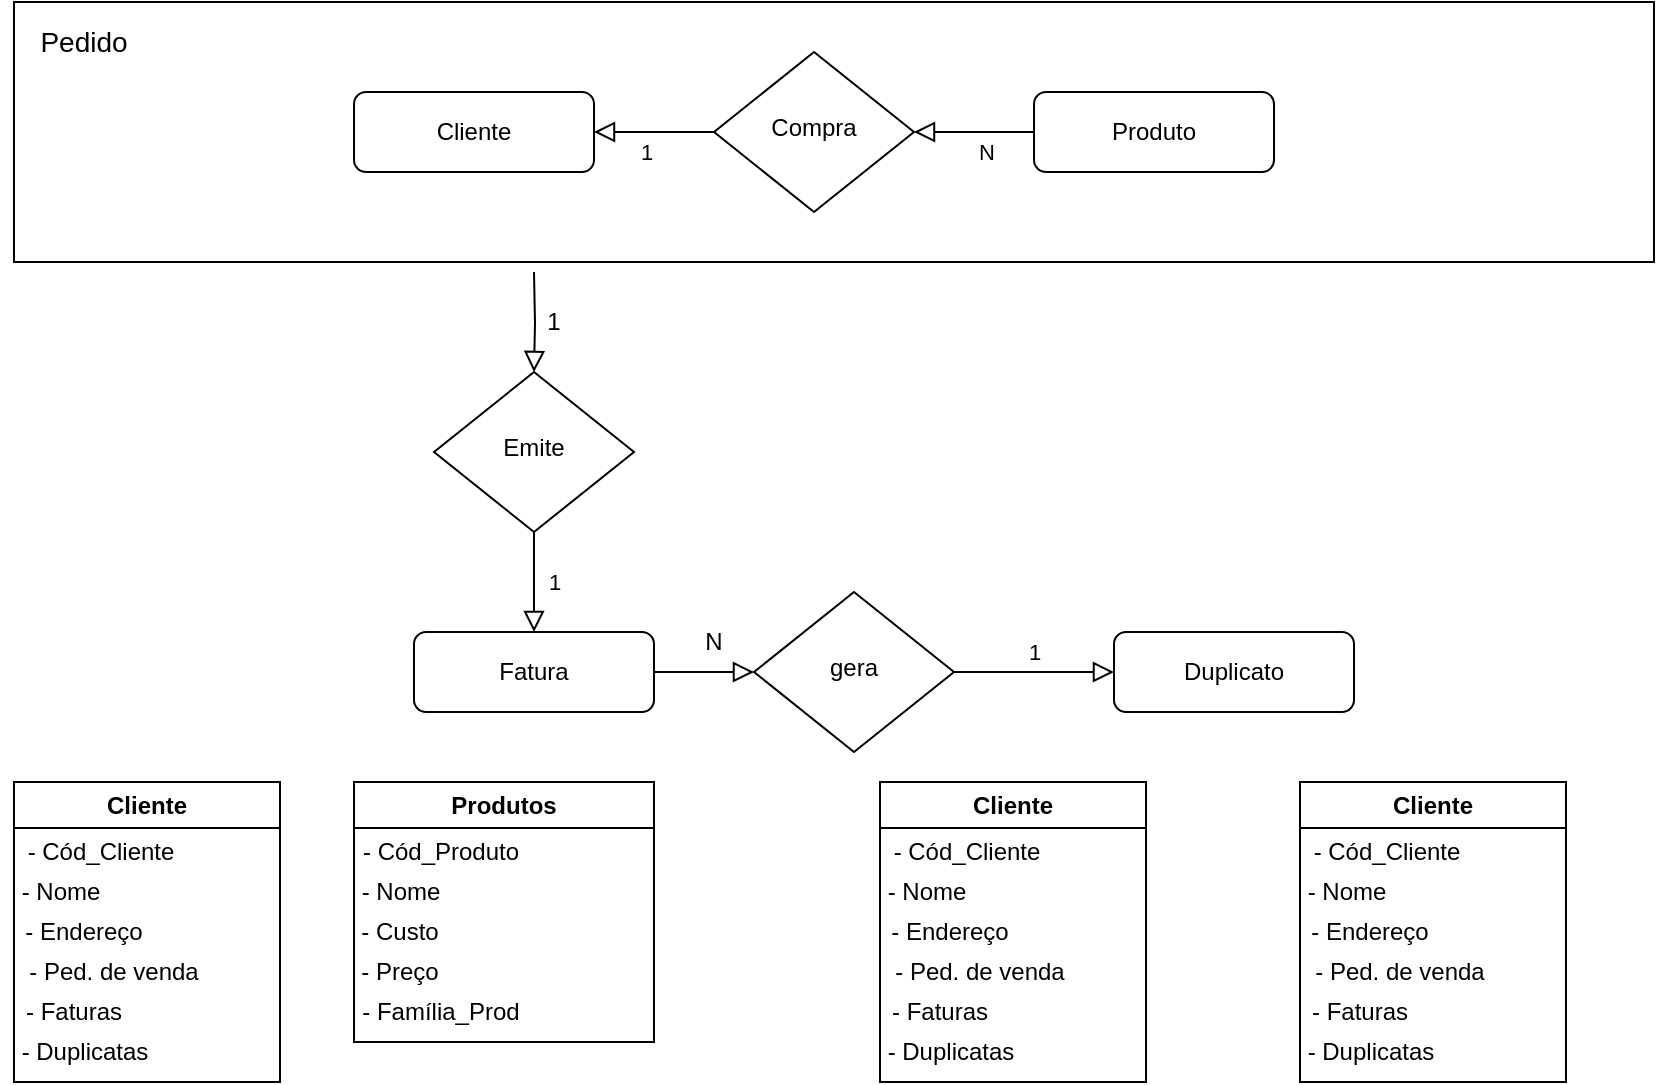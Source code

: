 <mxfile version="24.4.9" type="github">
  <diagram name="Page-1" id="T-2H2aQdHrZzVJMEs0BF">
    <mxGraphModel dx="1426" dy="785" grid="1" gridSize="10" guides="1" tooltips="1" connect="1" arrows="1" fold="1" page="1" pageScale="1" pageWidth="827" pageHeight="1169" math="0" shadow="0">
      <root>
        <mxCell id="0" />
        <mxCell id="1" parent="0" />
        <mxCell id="4Qg2N8t3_j5z-wnxJr81-1" value="" style="rounded=0;whiteSpace=wrap;html=1;" vertex="1" parent="1">
          <mxGeometry x="7" y="10" width="820" height="130" as="geometry" />
        </mxCell>
        <mxCell id="4Qg2N8t3_j5z-wnxJr81-2" value="" style="rounded=0;html=1;jettySize=auto;orthogonalLoop=1;fontSize=11;endArrow=block;endFill=0;endSize=8;strokeWidth=1;shadow=0;labelBackgroundColor=none;edgeStyle=orthogonalEdgeStyle;" edge="1" parent="1">
          <mxGeometry relative="1" as="geometry">
            <mxPoint x="670" y="720" as="targetPoint" />
          </mxGeometry>
        </mxCell>
        <mxCell id="4Qg2N8t3_j5z-wnxJr81-3" value="N" style="rounded=0;html=1;jettySize=auto;orthogonalLoop=1;fontSize=11;endArrow=block;endFill=0;endSize=8;strokeWidth=1;shadow=0;labelBackgroundColor=none;edgeStyle=orthogonalEdgeStyle;" edge="1" parent="1" source="4Qg2N8t3_j5z-wnxJr81-13" target="4Qg2N8t3_j5z-wnxJr81-8">
          <mxGeometry x="-0.2" y="10" relative="1" as="geometry">
            <mxPoint as="offset" />
          </mxGeometry>
        </mxCell>
        <mxCell id="4Qg2N8t3_j5z-wnxJr81-4" value="1" style="edgeStyle=orthogonalEdgeStyle;rounded=0;html=1;jettySize=auto;orthogonalLoop=1;fontSize=11;endArrow=block;endFill=0;endSize=8;strokeWidth=1;shadow=0;labelBackgroundColor=none;exitX=1;exitY=0.5;exitDx=0;exitDy=0;" edge="1" parent="1" source="4Qg2N8t3_j5z-wnxJr81-12" target="4Qg2N8t3_j5z-wnxJr81-5">
          <mxGeometry y="10" relative="1" as="geometry">
            <mxPoint as="offset" />
          </mxGeometry>
        </mxCell>
        <mxCell id="4Qg2N8t3_j5z-wnxJr81-5" value="Duplicato" style="rounded=1;whiteSpace=wrap;html=1;fontSize=12;glass=0;strokeWidth=1;shadow=0;" vertex="1" parent="1">
          <mxGeometry x="557" y="325" width="120" height="40" as="geometry" />
        </mxCell>
        <mxCell id="4Qg2N8t3_j5z-wnxJr81-6" value="1" style="rounded=0;html=1;jettySize=auto;orthogonalLoop=1;fontSize=11;endArrow=block;endFill=0;endSize=8;strokeWidth=1;shadow=0;labelBackgroundColor=none;edgeStyle=orthogonalEdgeStyle;" edge="1" parent="1" source="4Qg2N8t3_j5z-wnxJr81-8" target="4Qg2N8t3_j5z-wnxJr81-9">
          <mxGeometry x="0.143" y="10" relative="1" as="geometry">
            <mxPoint as="offset" />
          </mxGeometry>
        </mxCell>
        <mxCell id="4Qg2N8t3_j5z-wnxJr81-7" value="1" style="edgeStyle=orthogonalEdgeStyle;rounded=0;html=1;jettySize=auto;orthogonalLoop=1;fontSize=11;endArrow=block;endFill=0;endSize=8;strokeWidth=1;shadow=0;labelBackgroundColor=none;" edge="1" parent="1" source="4Qg2N8t3_j5z-wnxJr81-16" target="4Qg2N8t3_j5z-wnxJr81-10">
          <mxGeometry y="10" relative="1" as="geometry">
            <mxPoint as="offset" />
            <mxPoint x="267" y="145" as="sourcePoint" />
          </mxGeometry>
        </mxCell>
        <mxCell id="4Qg2N8t3_j5z-wnxJr81-8" value="Compra" style="rhombus;whiteSpace=wrap;html=1;shadow=0;fontFamily=Helvetica;fontSize=12;align=center;strokeWidth=1;spacing=6;spacingTop=-4;" vertex="1" parent="1">
          <mxGeometry x="357" y="35" width="100" height="80" as="geometry" />
        </mxCell>
        <mxCell id="4Qg2N8t3_j5z-wnxJr81-9" value="Cliente" style="rounded=1;whiteSpace=wrap;html=1;fontSize=12;glass=0;strokeWidth=1;shadow=0;" vertex="1" parent="1">
          <mxGeometry x="177" y="55" width="120" height="40" as="geometry" />
        </mxCell>
        <mxCell id="4Qg2N8t3_j5z-wnxJr81-10" value="Fatura" style="rounded=1;whiteSpace=wrap;html=1;fontSize=12;glass=0;strokeWidth=1;shadow=0;" vertex="1" parent="1">
          <mxGeometry x="207" y="325" width="120" height="40" as="geometry" />
        </mxCell>
        <mxCell id="4Qg2N8t3_j5z-wnxJr81-11" value="" style="edgeStyle=orthogonalEdgeStyle;rounded=0;html=1;jettySize=auto;orthogonalLoop=1;fontSize=11;endArrow=block;endFill=0;endSize=8;strokeWidth=1;shadow=0;labelBackgroundColor=none;exitX=1;exitY=0.5;exitDx=0;exitDy=0;" edge="1" parent="1" source="4Qg2N8t3_j5z-wnxJr81-10" target="4Qg2N8t3_j5z-wnxJr81-12">
          <mxGeometry y="10" relative="1" as="geometry">
            <mxPoint as="offset" />
            <mxPoint x="337" y="245" as="sourcePoint" />
            <mxPoint x="487" y="245" as="targetPoint" />
          </mxGeometry>
        </mxCell>
        <mxCell id="4Qg2N8t3_j5z-wnxJr81-12" value="gera" style="rhombus;whiteSpace=wrap;html=1;shadow=0;fontFamily=Helvetica;fontSize=12;align=center;strokeWidth=1;spacing=6;spacingTop=-4;" vertex="1" parent="1">
          <mxGeometry x="377" y="305" width="100" height="80" as="geometry" />
        </mxCell>
        <mxCell id="4Qg2N8t3_j5z-wnxJr81-13" value="Produto" style="rounded=1;whiteSpace=wrap;html=1;fontSize=12;glass=0;strokeWidth=1;shadow=0;" vertex="1" parent="1">
          <mxGeometry x="517" y="55" width="120" height="40" as="geometry" />
        </mxCell>
        <mxCell id="4Qg2N8t3_j5z-wnxJr81-14" value="&lt;font style=&quot;font-size: 14px;&quot;&gt;Pedido&lt;/font&gt;" style="text;strokeColor=none;align=center;fillColor=none;html=1;verticalAlign=middle;whiteSpace=wrap;rounded=0;" vertex="1" parent="1">
          <mxGeometry x="7" y="15" width="70" height="30" as="geometry" />
        </mxCell>
        <mxCell id="4Qg2N8t3_j5z-wnxJr81-15" value="" style="edgeStyle=orthogonalEdgeStyle;rounded=0;html=1;jettySize=auto;orthogonalLoop=1;fontSize=11;endArrow=block;endFill=0;endSize=8;strokeWidth=1;shadow=0;labelBackgroundColor=none;" edge="1" parent="1" target="4Qg2N8t3_j5z-wnxJr81-16">
          <mxGeometry y="10" relative="1" as="geometry">
            <mxPoint as="offset" />
            <mxPoint x="267" y="145" as="sourcePoint" />
            <mxPoint x="267" y="275" as="targetPoint" />
          </mxGeometry>
        </mxCell>
        <mxCell id="4Qg2N8t3_j5z-wnxJr81-16" value="Emite" style="rhombus;whiteSpace=wrap;html=1;shadow=0;fontFamily=Helvetica;fontSize=12;align=center;strokeWidth=1;spacing=6;spacingTop=-4;" vertex="1" parent="1">
          <mxGeometry x="217" y="195" width="100" height="80" as="geometry" />
        </mxCell>
        <mxCell id="4Qg2N8t3_j5z-wnxJr81-17" value="N" style="text;strokeColor=none;align=center;fillColor=none;html=1;verticalAlign=middle;whiteSpace=wrap;rounded=0;" vertex="1" parent="1">
          <mxGeometry x="327" y="315" width="60" height="30" as="geometry" />
        </mxCell>
        <mxCell id="4Qg2N8t3_j5z-wnxJr81-18" value="1" style="text;strokeColor=none;align=center;fillColor=none;html=1;verticalAlign=middle;whiteSpace=wrap;rounded=0;" vertex="1" parent="1">
          <mxGeometry x="247" y="155" width="60" height="30" as="geometry" />
        </mxCell>
        <mxCell id="4Qg2N8t3_j5z-wnxJr81-19" value="Cliente" style="swimlane;whiteSpace=wrap;html=1;" vertex="1" parent="1">
          <mxGeometry x="7" y="400" width="133" height="150" as="geometry">
            <mxRectangle x="7" y="400" width="140" height="30" as="alternateBounds" />
          </mxGeometry>
        </mxCell>
        <mxCell id="4Qg2N8t3_j5z-wnxJr81-20" value="- Cód_Cliente" style="text;html=1;align=center;verticalAlign=middle;resizable=0;points=[];autosize=1;strokeColor=none;fillColor=none;" vertex="1" parent="4Qg2N8t3_j5z-wnxJr81-19">
          <mxGeometry x="-7" y="20" width="100" height="30" as="geometry" />
        </mxCell>
        <mxCell id="4Qg2N8t3_j5z-wnxJr81-21" value="- Nome" style="text;html=1;align=center;verticalAlign=middle;resizable=0;points=[];autosize=1;strokeColor=none;fillColor=none;" vertex="1" parent="4Qg2N8t3_j5z-wnxJr81-19">
          <mxGeometry x="-7" y="40" width="60" height="30" as="geometry" />
        </mxCell>
        <mxCell id="4Qg2N8t3_j5z-wnxJr81-22" value="- Endereço" style="text;strokeColor=none;align=center;fillColor=none;html=1;verticalAlign=middle;whiteSpace=wrap;rounded=0;" vertex="1" parent="4Qg2N8t3_j5z-wnxJr81-19">
          <mxGeometry y="60" width="70" height="30" as="geometry" />
        </mxCell>
        <mxCell id="4Qg2N8t3_j5z-wnxJr81-23" value="- Ped. de venda" style="text;strokeColor=none;align=center;fillColor=none;html=1;verticalAlign=middle;whiteSpace=wrap;rounded=0;" vertex="1" parent="4Qg2N8t3_j5z-wnxJr81-19">
          <mxGeometry y="80" width="100" height="30" as="geometry" />
        </mxCell>
        <mxCell id="4Qg2N8t3_j5z-wnxJr81-24" value="- Faturas" style="text;strokeColor=none;align=center;fillColor=none;html=1;verticalAlign=middle;whiteSpace=wrap;rounded=0;" vertex="1" parent="4Qg2N8t3_j5z-wnxJr81-19">
          <mxGeometry y="100" width="60" height="30" as="geometry" />
        </mxCell>
        <mxCell id="4Qg2N8t3_j5z-wnxJr81-25" value="- Duplicatas" style="text;strokeColor=none;align=center;fillColor=none;html=1;verticalAlign=middle;whiteSpace=wrap;rounded=0;" vertex="1" parent="4Qg2N8t3_j5z-wnxJr81-19">
          <mxGeometry x="-7" y="120" width="85" height="30" as="geometry" />
        </mxCell>
        <mxCell id="4Qg2N8t3_j5z-wnxJr81-26" value="Produtos" style="swimlane;whiteSpace=wrap;html=1;" vertex="1" parent="1">
          <mxGeometry x="177" y="400" width="150" height="130" as="geometry">
            <mxRectangle x="7" y="400" width="140" height="30" as="alternateBounds" />
          </mxGeometry>
        </mxCell>
        <mxCell id="4Qg2N8t3_j5z-wnxJr81-27" value="- Cód_Produto" style="text;html=1;align=center;verticalAlign=middle;resizable=0;points=[];autosize=1;strokeColor=none;fillColor=none;" vertex="1" parent="4Qg2N8t3_j5z-wnxJr81-26">
          <mxGeometry x="-7" y="20" width="100" height="30" as="geometry" />
        </mxCell>
        <mxCell id="4Qg2N8t3_j5z-wnxJr81-28" value="- Nome" style="text;html=1;align=center;verticalAlign=middle;resizable=0;points=[];autosize=1;strokeColor=none;fillColor=none;" vertex="1" parent="4Qg2N8t3_j5z-wnxJr81-26">
          <mxGeometry x="-7" y="40" width="60" height="30" as="geometry" />
        </mxCell>
        <mxCell id="4Qg2N8t3_j5z-wnxJr81-29" value="- Custo" style="text;strokeColor=none;align=center;fillColor=none;html=1;verticalAlign=middle;whiteSpace=wrap;rounded=0;" vertex="1" parent="4Qg2N8t3_j5z-wnxJr81-26">
          <mxGeometry x="-2" y="60" width="50" height="30" as="geometry" />
        </mxCell>
        <mxCell id="4Qg2N8t3_j5z-wnxJr81-30" value="- Preço" style="text;strokeColor=none;align=center;fillColor=none;html=1;verticalAlign=middle;whiteSpace=wrap;rounded=0;" vertex="1" parent="4Qg2N8t3_j5z-wnxJr81-26">
          <mxGeometry x="-27" y="80" width="100" height="30" as="geometry" />
        </mxCell>
        <mxCell id="4Qg2N8t3_j5z-wnxJr81-31" value="- Família_Prod" style="text;strokeColor=none;align=center;fillColor=none;html=1;verticalAlign=middle;whiteSpace=wrap;rounded=0;" vertex="1" parent="4Qg2N8t3_j5z-wnxJr81-26">
          <mxGeometry x="-17.25" y="100" width="120.5" height="30" as="geometry" />
        </mxCell>
        <mxCell id="4Qg2N8t3_j5z-wnxJr81-32" value="Cliente" style="swimlane;whiteSpace=wrap;html=1;" vertex="1" parent="1">
          <mxGeometry x="440" y="400" width="133" height="150" as="geometry">
            <mxRectangle x="7" y="400" width="140" height="30" as="alternateBounds" />
          </mxGeometry>
        </mxCell>
        <mxCell id="4Qg2N8t3_j5z-wnxJr81-33" value="- Cód_Cliente" style="text;html=1;align=center;verticalAlign=middle;resizable=0;points=[];autosize=1;strokeColor=none;fillColor=none;" vertex="1" parent="4Qg2N8t3_j5z-wnxJr81-32">
          <mxGeometry x="-7" y="20" width="100" height="30" as="geometry" />
        </mxCell>
        <mxCell id="4Qg2N8t3_j5z-wnxJr81-34" value="- Nome" style="text;html=1;align=center;verticalAlign=middle;resizable=0;points=[];autosize=1;strokeColor=none;fillColor=none;" vertex="1" parent="4Qg2N8t3_j5z-wnxJr81-32">
          <mxGeometry x="-7" y="40" width="60" height="30" as="geometry" />
        </mxCell>
        <mxCell id="4Qg2N8t3_j5z-wnxJr81-35" value="- Endereço" style="text;strokeColor=none;align=center;fillColor=none;html=1;verticalAlign=middle;whiteSpace=wrap;rounded=0;" vertex="1" parent="4Qg2N8t3_j5z-wnxJr81-32">
          <mxGeometry y="60" width="70" height="30" as="geometry" />
        </mxCell>
        <mxCell id="4Qg2N8t3_j5z-wnxJr81-36" value="- Ped. de venda" style="text;strokeColor=none;align=center;fillColor=none;html=1;verticalAlign=middle;whiteSpace=wrap;rounded=0;" vertex="1" parent="4Qg2N8t3_j5z-wnxJr81-32">
          <mxGeometry y="80" width="100" height="30" as="geometry" />
        </mxCell>
        <mxCell id="4Qg2N8t3_j5z-wnxJr81-37" value="- Faturas" style="text;strokeColor=none;align=center;fillColor=none;html=1;verticalAlign=middle;whiteSpace=wrap;rounded=0;" vertex="1" parent="4Qg2N8t3_j5z-wnxJr81-32">
          <mxGeometry y="100" width="60" height="30" as="geometry" />
        </mxCell>
        <mxCell id="4Qg2N8t3_j5z-wnxJr81-38" value="- Duplicatas" style="text;strokeColor=none;align=center;fillColor=none;html=1;verticalAlign=middle;whiteSpace=wrap;rounded=0;" vertex="1" parent="4Qg2N8t3_j5z-wnxJr81-32">
          <mxGeometry x="-7" y="120" width="85" height="30" as="geometry" />
        </mxCell>
        <mxCell id="4Qg2N8t3_j5z-wnxJr81-39" value="Cliente" style="swimlane;whiteSpace=wrap;html=1;" vertex="1" parent="1">
          <mxGeometry x="650" y="400" width="133" height="150" as="geometry">
            <mxRectangle x="7" y="400" width="140" height="30" as="alternateBounds" />
          </mxGeometry>
        </mxCell>
        <mxCell id="4Qg2N8t3_j5z-wnxJr81-40" value="- Cód_Cliente" style="text;html=1;align=center;verticalAlign=middle;resizable=0;points=[];autosize=1;strokeColor=none;fillColor=none;" vertex="1" parent="4Qg2N8t3_j5z-wnxJr81-39">
          <mxGeometry x="-7" y="20" width="100" height="30" as="geometry" />
        </mxCell>
        <mxCell id="4Qg2N8t3_j5z-wnxJr81-41" value="- Nome" style="text;html=1;align=center;verticalAlign=middle;resizable=0;points=[];autosize=1;strokeColor=none;fillColor=none;" vertex="1" parent="4Qg2N8t3_j5z-wnxJr81-39">
          <mxGeometry x="-7" y="40" width="60" height="30" as="geometry" />
        </mxCell>
        <mxCell id="4Qg2N8t3_j5z-wnxJr81-42" value="- Endereço" style="text;strokeColor=none;align=center;fillColor=none;html=1;verticalAlign=middle;whiteSpace=wrap;rounded=0;" vertex="1" parent="4Qg2N8t3_j5z-wnxJr81-39">
          <mxGeometry y="60" width="70" height="30" as="geometry" />
        </mxCell>
        <mxCell id="4Qg2N8t3_j5z-wnxJr81-43" value="- Ped. de venda" style="text;strokeColor=none;align=center;fillColor=none;html=1;verticalAlign=middle;whiteSpace=wrap;rounded=0;" vertex="1" parent="4Qg2N8t3_j5z-wnxJr81-39">
          <mxGeometry y="80" width="100" height="30" as="geometry" />
        </mxCell>
        <mxCell id="4Qg2N8t3_j5z-wnxJr81-44" value="- Faturas" style="text;strokeColor=none;align=center;fillColor=none;html=1;verticalAlign=middle;whiteSpace=wrap;rounded=0;" vertex="1" parent="4Qg2N8t3_j5z-wnxJr81-39">
          <mxGeometry y="100" width="60" height="30" as="geometry" />
        </mxCell>
        <mxCell id="4Qg2N8t3_j5z-wnxJr81-45" value="- Duplicatas" style="text;strokeColor=none;align=center;fillColor=none;html=1;verticalAlign=middle;whiteSpace=wrap;rounded=0;" vertex="1" parent="4Qg2N8t3_j5z-wnxJr81-39">
          <mxGeometry x="-7" y="120" width="85" height="30" as="geometry" />
        </mxCell>
      </root>
    </mxGraphModel>
  </diagram>
</mxfile>
